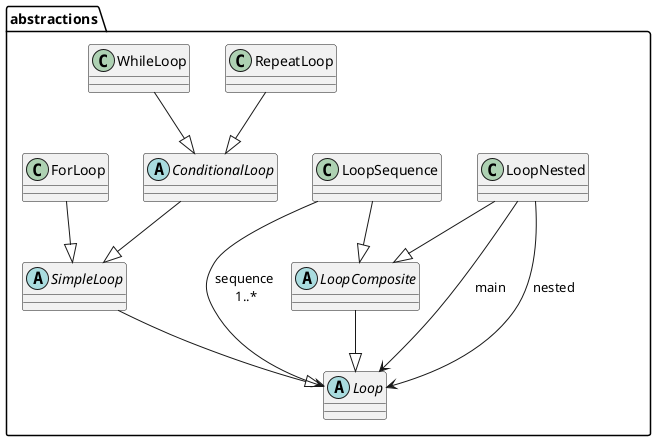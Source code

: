 @startuml
abstract class abstractions.ConditionalLoop
abstract class abstractions.Loop
abstract class abstractions.LoopComposite
abstract class abstractions.SimpleLoop
class abstractions.ForLoop
class abstractions.LoopNested
class abstractions.LoopSequence
class abstractions.RepeatLoop
class abstractions.WhileLoop
abstractions.ConditionalLoop --|> abstractions.SimpleLoop
abstractions.LoopComposite --|> abstractions.Loop
abstractions.SimpleLoop --|> abstractions.Loop
abstractions.ForLoop --|> abstractions.SimpleLoop
abstractions.LoopNested --|> abstractions.LoopComposite
abstractions.LoopSequence --|> abstractions.LoopComposite
abstractions.LoopSequence --> abstractions.Loop:sequence\n 1..*
abstractions.LoopNested --> abstractions.Loop:main
abstractions.LoopNested --> abstractions.Loop:nested
abstractions.RepeatLoop --|> abstractions.ConditionalLoop
abstractions.WhileLoop --|> abstractions.ConditionalLoop
@enduml